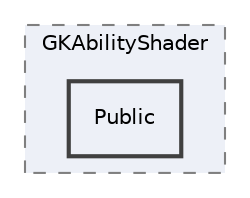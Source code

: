 digraph "Source/GKAbilityShader/Public"
{
 // LATEX_PDF_SIZE
  edge [fontname="Helvetica",fontsize="10",labelfontname="Helvetica",labelfontsize="10"];
  node [fontname="Helvetica",fontsize="10",shape=record];
  compound=true
  subgraph clusterdir_1d8a9e7ce8e4afaf7544aa4a9eb9aa92 {
    graph [ bgcolor="#edf0f7", pencolor="grey50", style="filled,dashed,", label="GKAbilityShader", fontname="Helvetica", fontsize="10", URL="dir_1d8a9e7ce8e4afaf7544aa4a9eb9aa92.html"]
  dir_3b6b5850902cd4dac52c02f57c965907 [shape=box, label="Public", style="filled,bold,", fillcolor="#edf0f7", color="grey25", URL="dir_3b6b5850902cd4dac52c02f57c965907.html"];
  }
}
